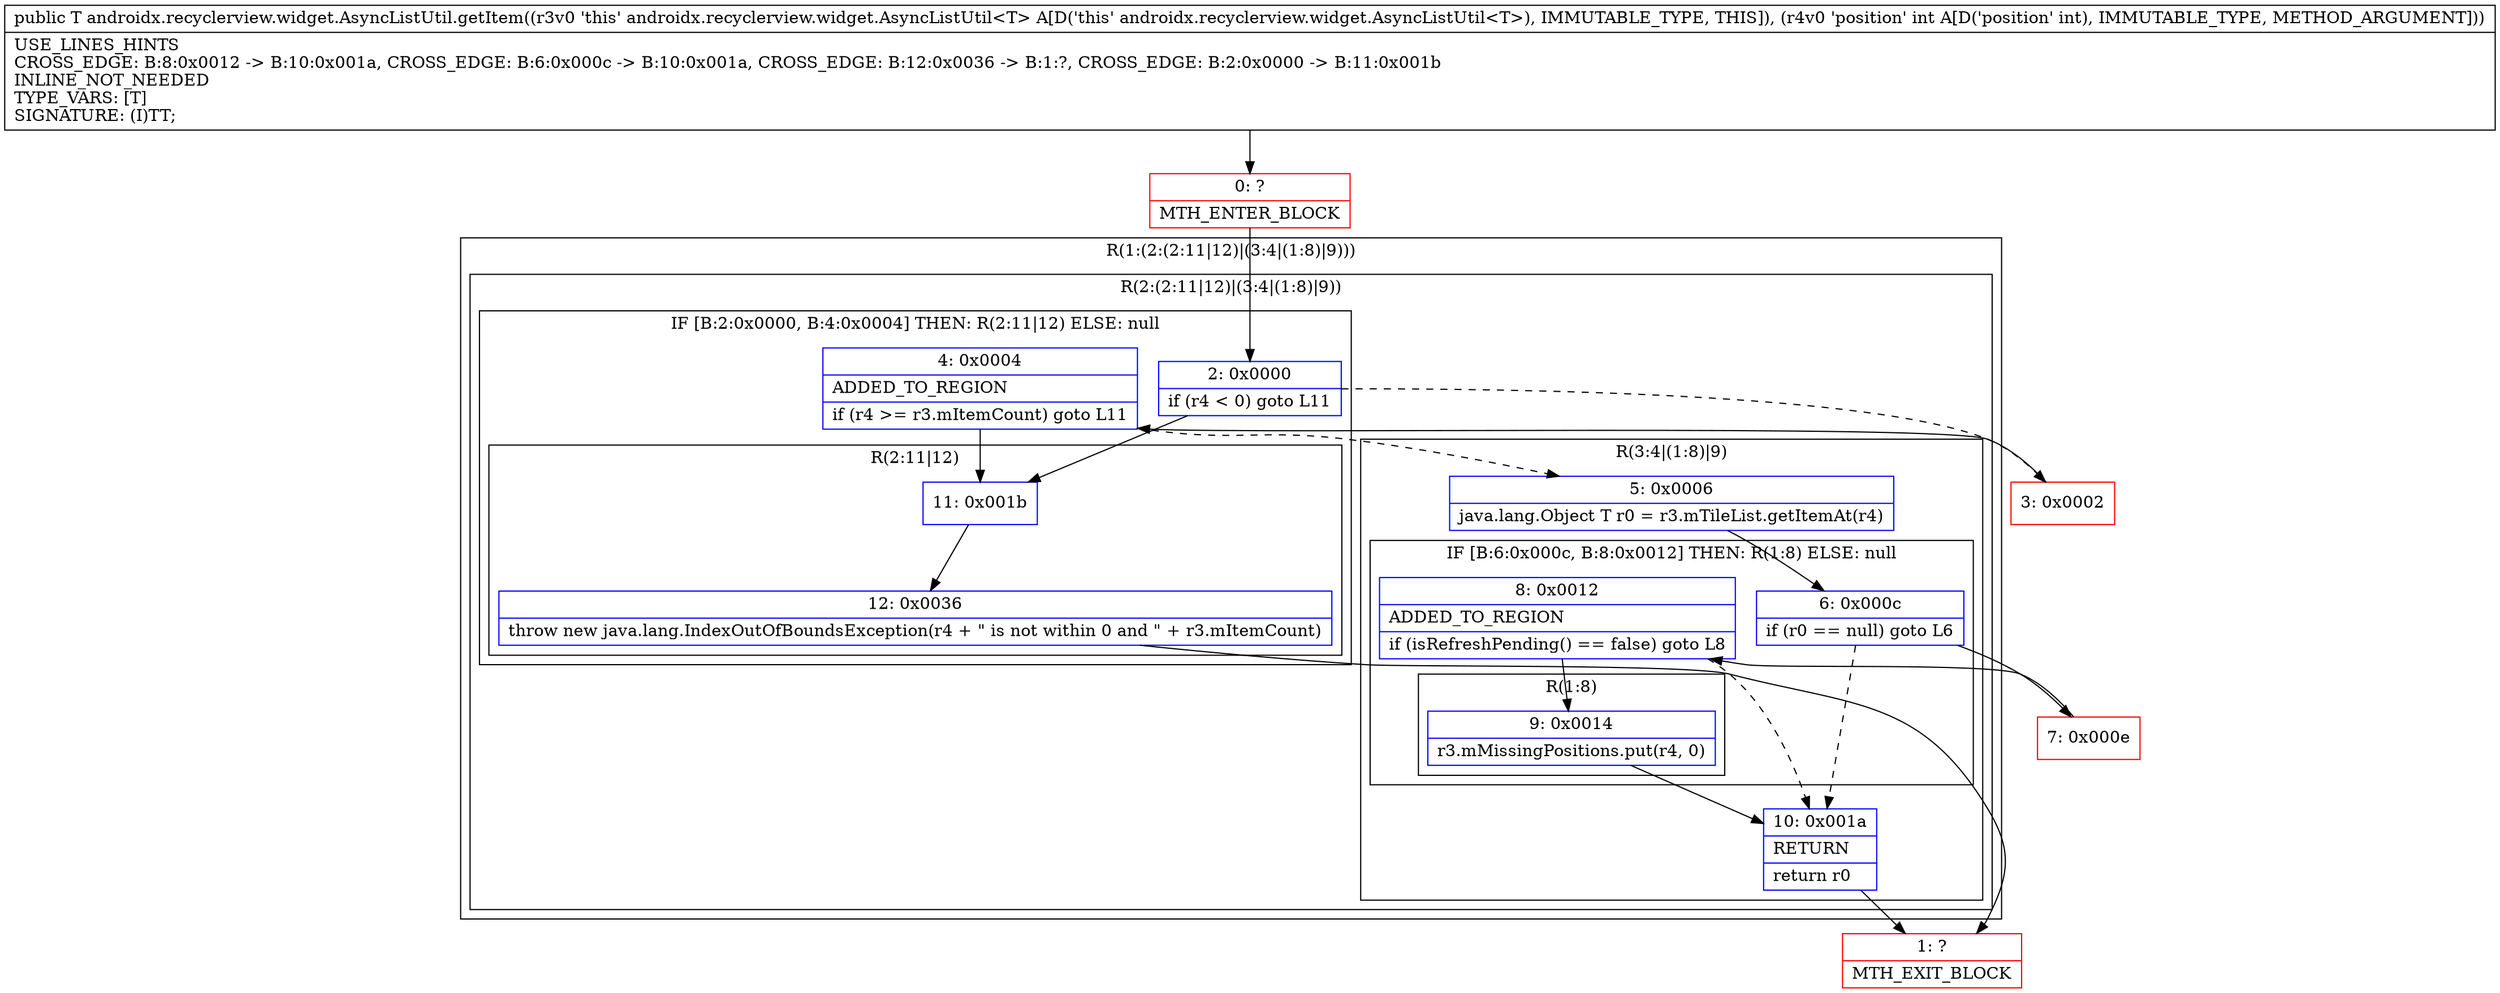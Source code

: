 digraph "CFG forandroidx.recyclerview.widget.AsyncListUtil.getItem(I)Ljava\/lang\/Object;" {
subgraph cluster_Region_1177535308 {
label = "R(1:(2:(2:11|12)|(3:4|(1:8)|9)))";
node [shape=record,color=blue];
subgraph cluster_Region_486871796 {
label = "R(2:(2:11|12)|(3:4|(1:8)|9))";
node [shape=record,color=blue];
subgraph cluster_IfRegion_1254748410 {
label = "IF [B:2:0x0000, B:4:0x0004] THEN: R(2:11|12) ELSE: null";
node [shape=record,color=blue];
Node_2 [shape=record,label="{2\:\ 0x0000|if (r4 \< 0) goto L11\l}"];
Node_4 [shape=record,label="{4\:\ 0x0004|ADDED_TO_REGION\l|if (r4 \>= r3.mItemCount) goto L11\l}"];
subgraph cluster_Region_92044429 {
label = "R(2:11|12)";
node [shape=record,color=blue];
Node_11 [shape=record,label="{11\:\ 0x001b}"];
Node_12 [shape=record,label="{12\:\ 0x0036|throw new java.lang.IndexOutOfBoundsException(r4 + \" is not within 0 and \" + r3.mItemCount)\l}"];
}
}
subgraph cluster_Region_1171314104 {
label = "R(3:4|(1:8)|9)";
node [shape=record,color=blue];
Node_5 [shape=record,label="{5\:\ 0x0006|java.lang.Object T r0 = r3.mTileList.getItemAt(r4)\l}"];
subgraph cluster_IfRegion_1227413314 {
label = "IF [B:6:0x000c, B:8:0x0012] THEN: R(1:8) ELSE: null";
node [shape=record,color=blue];
Node_6 [shape=record,label="{6\:\ 0x000c|if (r0 == null) goto L6\l}"];
Node_8 [shape=record,label="{8\:\ 0x0012|ADDED_TO_REGION\l|if (isRefreshPending() == false) goto L8\l}"];
subgraph cluster_Region_1039264461 {
label = "R(1:8)";
node [shape=record,color=blue];
Node_9 [shape=record,label="{9\:\ 0x0014|r3.mMissingPositions.put(r4, 0)\l}"];
}
}
Node_10 [shape=record,label="{10\:\ 0x001a|RETURN\l|return r0\l}"];
}
}
}
Node_0 [shape=record,color=red,label="{0\:\ ?|MTH_ENTER_BLOCK\l}"];
Node_3 [shape=record,color=red,label="{3\:\ 0x0002}"];
Node_7 [shape=record,color=red,label="{7\:\ 0x000e}"];
Node_1 [shape=record,color=red,label="{1\:\ ?|MTH_EXIT_BLOCK\l}"];
MethodNode[shape=record,label="{public T androidx.recyclerview.widget.AsyncListUtil.getItem((r3v0 'this' androidx.recyclerview.widget.AsyncListUtil\<T\> A[D('this' androidx.recyclerview.widget.AsyncListUtil\<T\>), IMMUTABLE_TYPE, THIS]), (r4v0 'position' int A[D('position' int), IMMUTABLE_TYPE, METHOD_ARGUMENT]))  | USE_LINES_HINTS\lCROSS_EDGE: B:8:0x0012 \-\> B:10:0x001a, CROSS_EDGE: B:6:0x000c \-\> B:10:0x001a, CROSS_EDGE: B:12:0x0036 \-\> B:1:?, CROSS_EDGE: B:2:0x0000 \-\> B:11:0x001b\lINLINE_NOT_NEEDED\lTYPE_VARS: [T]\lSIGNATURE: (I)TT;\l}"];
MethodNode -> Node_0;Node_2 -> Node_3[style=dashed];
Node_2 -> Node_11;
Node_4 -> Node_5[style=dashed];
Node_4 -> Node_11;
Node_11 -> Node_12;
Node_12 -> Node_1;
Node_5 -> Node_6;
Node_6 -> Node_7;
Node_6 -> Node_10[style=dashed];
Node_8 -> Node_9;
Node_8 -> Node_10[style=dashed];
Node_9 -> Node_10;
Node_10 -> Node_1;
Node_0 -> Node_2;
Node_3 -> Node_4;
Node_7 -> Node_8;
}

